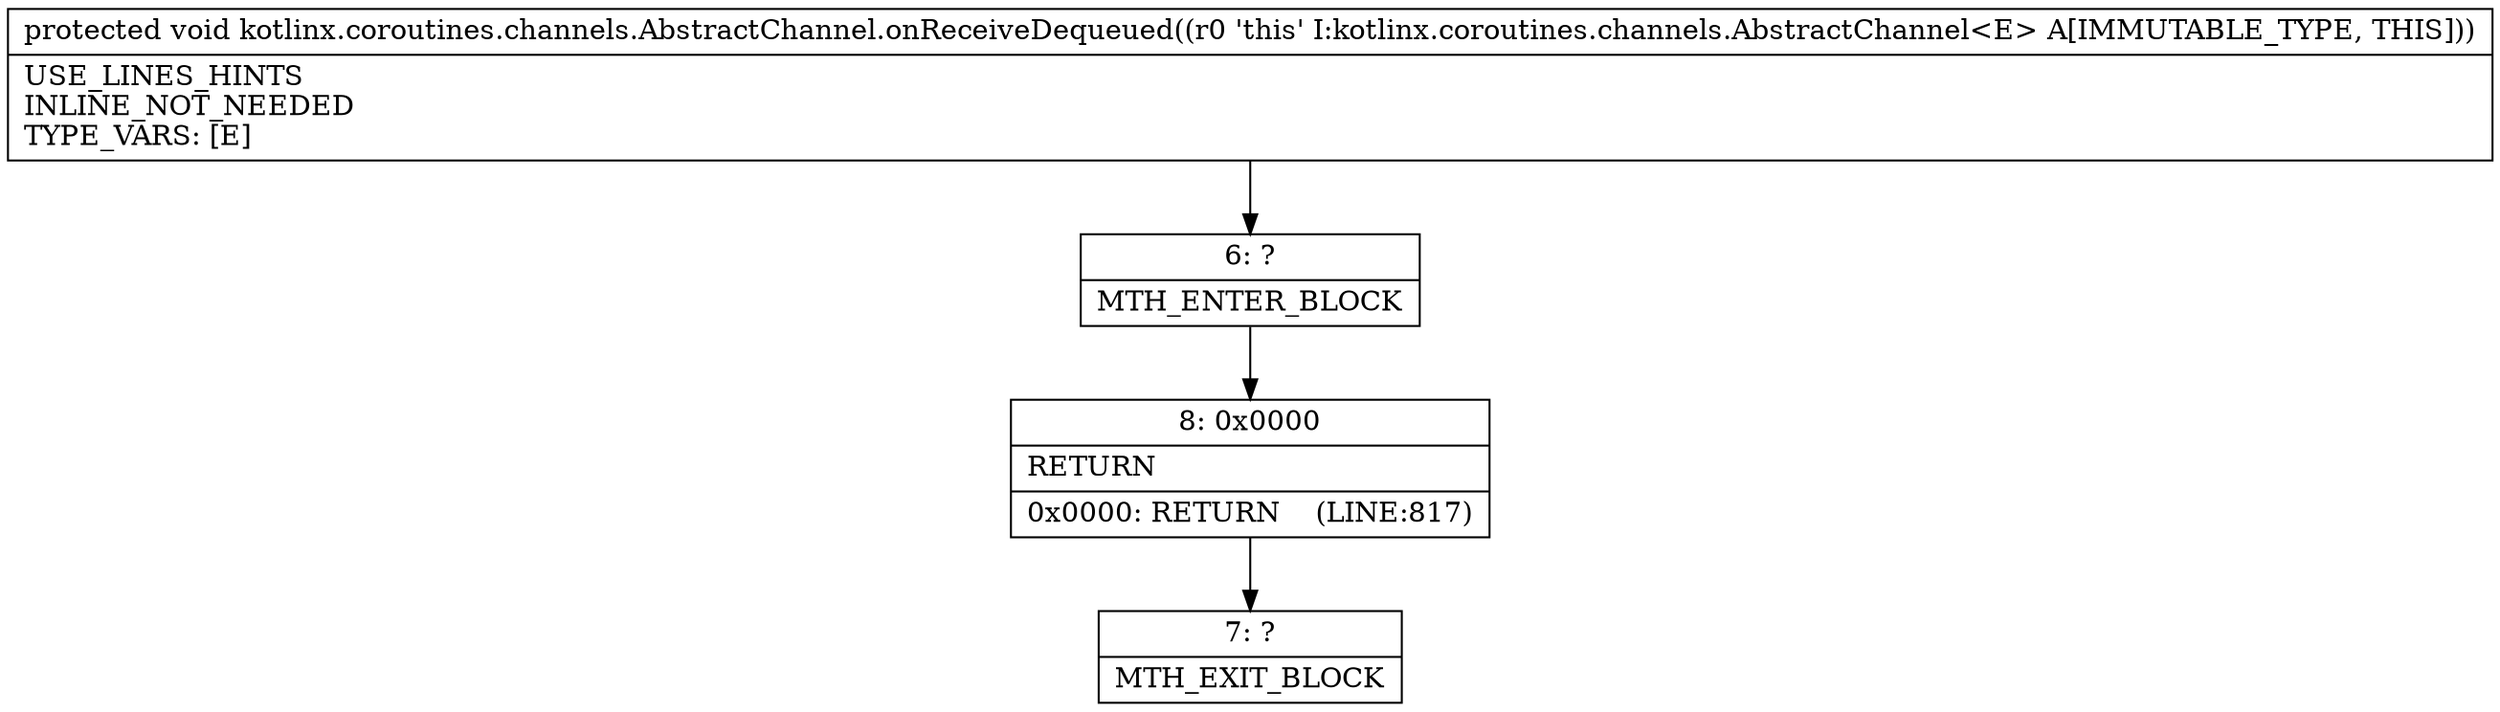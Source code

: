digraph "CFG forkotlinx.coroutines.channels.AbstractChannel.onReceiveDequeued()V" {
Node_6 [shape=record,label="{6\:\ ?|MTH_ENTER_BLOCK\l}"];
Node_8 [shape=record,label="{8\:\ 0x0000|RETURN\l|0x0000: RETURN    (LINE:817)\l}"];
Node_7 [shape=record,label="{7\:\ ?|MTH_EXIT_BLOCK\l}"];
MethodNode[shape=record,label="{protected void kotlinx.coroutines.channels.AbstractChannel.onReceiveDequeued((r0 'this' I:kotlinx.coroutines.channels.AbstractChannel\<E\> A[IMMUTABLE_TYPE, THIS]))  | USE_LINES_HINTS\lINLINE_NOT_NEEDED\lTYPE_VARS: [E]\l}"];
MethodNode -> Node_6;Node_6 -> Node_8;
Node_8 -> Node_7;
}

